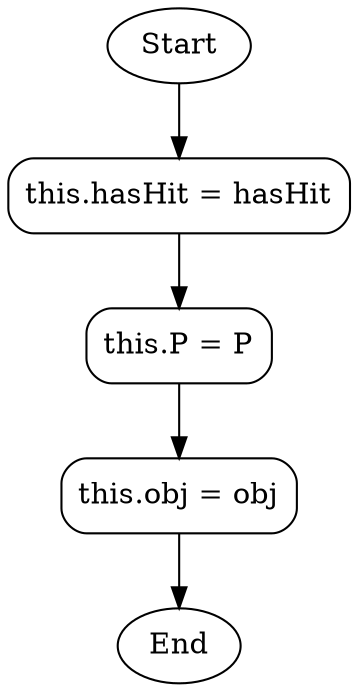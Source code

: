 digraph G_HitInfo_Constructor {
    // Grafo para el constructor de la clase HitInfo
    // Complejidad Ciclomática: 1
    rankdir=TB;
    node [shape=box, style=rounded];
    
    Start [shape=ellipse];
    End [shape=ellipse];
    
    A [label="this.hasHit = hasHit"];
    B [label="this.P = P"];
    C [label="this.obj = obj"];

    Start -> A -> B -> C -> End;
}